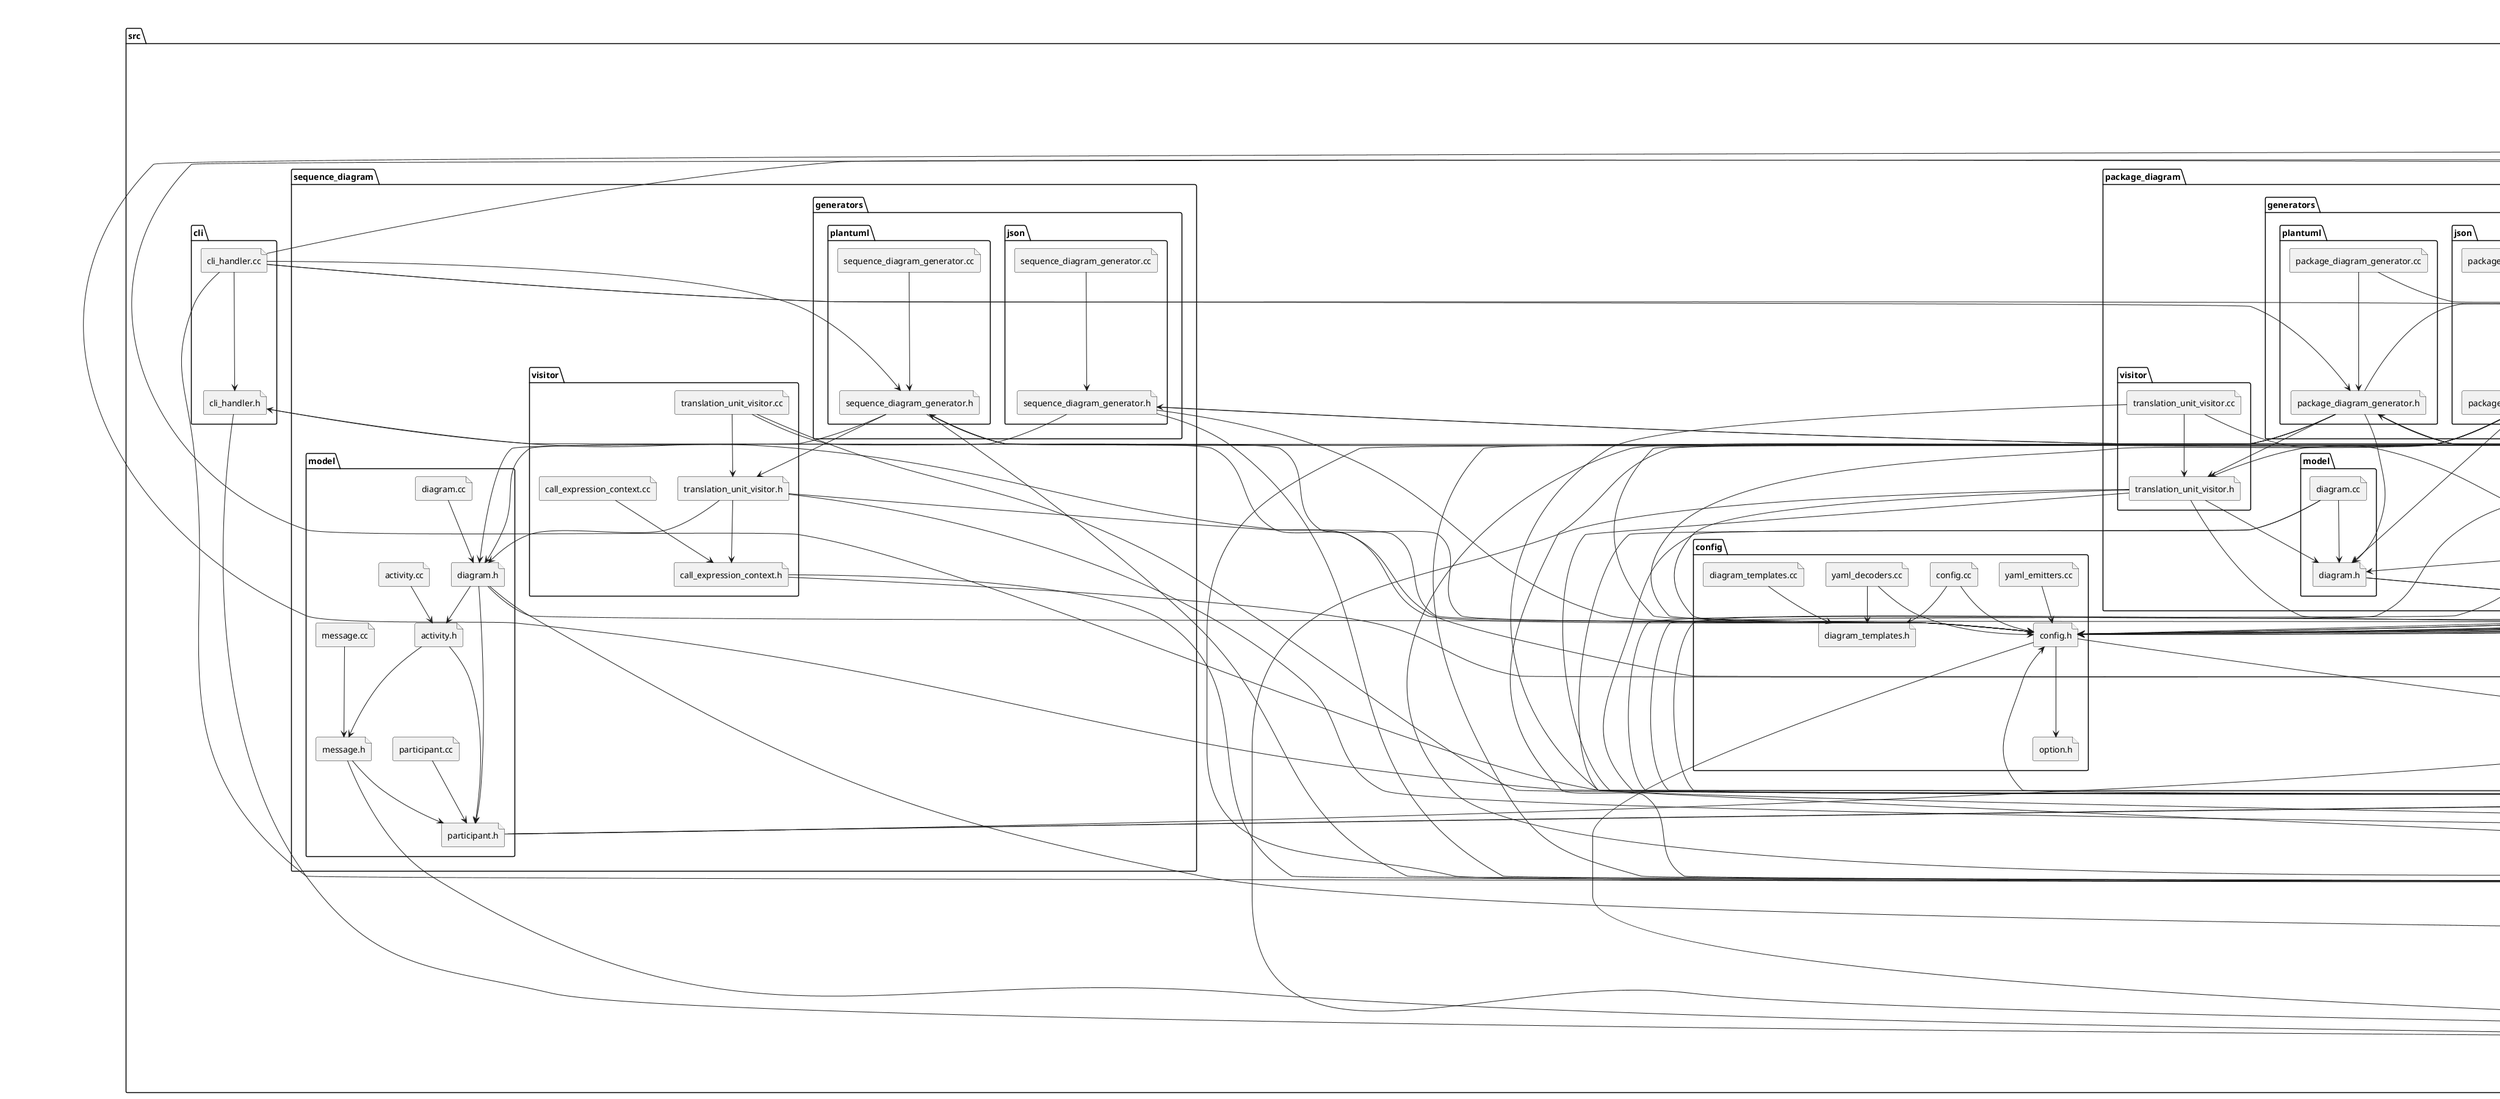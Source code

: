 @startuml
title clang-uml include graph diagram
folder "src" as C_0001387619747296316447 {
folder "sequence_diagram" as C_0001383788854387564598 {
folder "model" as C_0001409278897791992062 {
file "diagram.cc" as C_0001326324618677871422 [[https://github.com/bkryza/clang-uml/blob/b74bdab7857376d2095452368a8c88870b8ee2c5/src/sequence_diagram/model/diagram.cc#L0{diagram.cc}]]
file "diagram.h" as C_0001748617010967596357 [[https://github.com/bkryza/clang-uml/blob/b74bdab7857376d2095452368a8c88870b8ee2c5/src/sequence_diagram/model/diagram.h#L0{diagram.h}]]
file "activity.h" as C_0001085652813511552490 [[https://github.com/bkryza/clang-uml/blob/b74bdab7857376d2095452368a8c88870b8ee2c5/src/sequence_diagram/model/activity.h#L0{activity.h}]]
file "message.h" as C_0002273497508185298797 [[https://github.com/bkryza/clang-uml/blob/b74bdab7857376d2095452368a8c88870b8ee2c5/src/sequence_diagram/model/message.h#L0{message.h}]]
file "participant.h" as C_0001962753048778425911 [[https://github.com/bkryza/clang-uml/blob/b74bdab7857376d2095452368a8c88870b8ee2c5/src/sequence_diagram/model/participant.h#L0{participant.h}]]
file "message.cc" as C_0000820153699225242146 [[https://github.com/bkryza/clang-uml/blob/b74bdab7857376d2095452368a8c88870b8ee2c5/src/sequence_diagram/model/message.cc#L0{message.cc}]]
file "participant.cc" as C_0000794633565547193003 [[https://github.com/bkryza/clang-uml/blob/b74bdab7857376d2095452368a8c88870b8ee2c5/src/sequence_diagram/model/participant.cc#L0{participant.cc}]]
file "activity.cc" as C_0000773014444395571826 [[https://github.com/bkryza/clang-uml/blob/b74bdab7857376d2095452368a8c88870b8ee2c5/src/sequence_diagram/model/activity.cc#L0{activity.cc}]]
}
folder "generators" as C_0001298012425754384677 {
folder "plantuml" as C_0001049344979802056586 {
file "sequence_diagram_generator.cc" as C_0000708614125936445529 [[https://github.com/bkryza/clang-uml/blob/b74bdab7857376d2095452368a8c88870b8ee2c5/src/sequence_diagram/generators/plantuml/sequence_diagram_generator.cc#L0{sequence_diagram_generator.cc}]]
file "sequence_diagram_generator.h" as C_0002218990049673968745 [[https://github.com/bkryza/clang-uml/blob/b74bdab7857376d2095452368a8c88870b8ee2c5/src/sequence_diagram/generators/plantuml/sequence_diagram_generator.h#L0{sequence_diagram_generator.h}]]
}
folder "json" as C_0001158497010822721664 {
file "sequence_diagram_generator.h" as C_0000155388260926491967 [[https://github.com/bkryza/clang-uml/blob/b74bdab7857376d2095452368a8c88870b8ee2c5/src/sequence_diagram/generators/json/sequence_diagram_generator.h#L0{sequence_diagram_generator.h}]]
file "sequence_diagram_generator.cc" as C_0002011754107756901169 [[https://github.com/bkryza/clang-uml/blob/b74bdab7857376d2095452368a8c88870b8ee2c5/src/sequence_diagram/generators/json/sequence_diagram_generator.cc#L0{sequence_diagram_generator.cc}]]
}
}
folder "visitor" as C_0002121798822441797947 {
file "translation_unit_visitor.h" as C_0000398473715398761954 [[https://github.com/bkryza/clang-uml/blob/b74bdab7857376d2095452368a8c88870b8ee2c5/src/sequence_diagram/visitor/translation_unit_visitor.h#L0{translation_unit_visitor.h}]]
file "call_expression_context.h" as C_0001052510637331892298 [[https://github.com/bkryza/clang-uml/blob/b74bdab7857376d2095452368a8c88870b8ee2c5/src/sequence_diagram/visitor/call_expression_context.h#L0{call_expression_context.h}]]
file "translation_unit_visitor.cc" as C_0000810153973490715714 [[https://github.com/bkryza/clang-uml/blob/b74bdab7857376d2095452368a8c88870b8ee2c5/src/sequence_diagram/visitor/translation_unit_visitor.cc#L0{translation_unit_visitor.cc}]]
file "call_expression_context.cc" as C_0001497940106018227415 [[https://github.com/bkryza/clang-uml/blob/b74bdab7857376d2095452368a8c88870b8ee2c5/src/sequence_diagram/visitor/call_expression_context.cc#L0{call_expression_context.cc}]]
}
}
folder "common" as C_0000013117996256688204 {
folder "model" as C_0001886670810857822224 {
file "enums.h" as C_0001173554342931432442 [[https://github.com/bkryza/clang-uml/blob/b74bdab7857376d2095452368a8c88870b8ee2c5/src/common/model/enums.h#L0{enums.h}]]
file "element.h" as C_0001950482363707889771 [[https://github.com/bkryza/clang-uml/blob/b74bdab7857376d2095452368a8c88870b8ee2c5/src/common/model/element.h#L0{element.h}]]
file "diagram_element.h" as C_0000160790283619195758 [[https://github.com/bkryza/clang-uml/blob/b74bdab7857376d2095452368a8c88870b8ee2c5/src/common/model/diagram_element.h#L0{diagram_element.h}]]
file "decorated_element.h" as C_0000091103538070137837 [[https://github.com/bkryza/clang-uml/blob/b74bdab7857376d2095452368a8c88870b8ee2c5/src/common/model/decorated_element.h#L0{decorated_element.h}]]
file "relationship.h" as C_0000001380661770452430 [[https://github.com/bkryza/clang-uml/blob/b74bdab7857376d2095452368a8c88870b8ee2c5/src/common/model/relationship.h#L0{relationship.h}]]
file "stylable_element.h" as C_0001084419599357613350 [[https://github.com/bkryza/clang-uml/blob/b74bdab7857376d2095452368a8c88870b8ee2c5/src/common/model/stylable_element.h#L0{stylable_element.h}]]
file "source_location.h" as C_0000996348329834985739 [[https://github.com/bkryza/clang-uml/blob/b74bdab7857376d2095452368a8c88870b8ee2c5/src/common/model/source_location.h#L0{source_location.h}]]
file "namespace.h" as C_0000031981611129979020 [[https://github.com/bkryza/clang-uml/blob/b74bdab7857376d2095452368a8c88870b8ee2c5/src/common/model/namespace.h#L0{namespace.h}]]
file "path.h" as C_0000421078814092892305 [[https://github.com/bkryza/clang-uml/blob/b74bdab7857376d2095452368a8c88870b8ee2c5/src/common/model/path.h#L0{path.h}]]
file "template_parameter.h" as C_0001938476450842061831 [[https://github.com/bkryza/clang-uml/blob/b74bdab7857376d2095452368a8c88870b8ee2c5/src/common/model/template_parameter.h#L0{template_parameter.h}]]
file "template_trait.h" as C_0000879593267266762645 [[https://github.com/bkryza/clang-uml/blob/b74bdab7857376d2095452368a8c88870b8ee2c5/src/common/model/template_trait.h#L0{template_trait.h}]]
file "diagram.h" as C_0001326133486042398391 [[https://github.com/bkryza/clang-uml/blob/b74bdab7857376d2095452368a8c88870b8ee2c5/src/common/model/diagram.h#L0{diagram.h}]]
file "source_file.h" as C_0000363690717923519015 [[https://github.com/bkryza/clang-uml/blob/b74bdab7857376d2095452368a8c88870b8ee2c5/src/common/model/source_file.h#L0{source_file.h}]]
file "nested_trait.h" as C_0000982121795660982507 [[https://github.com/bkryza/clang-uml/blob/b74bdab7857376d2095452368a8c88870b8ee2c5/src/common/model/nested_trait.h#L0{nested_trait.h}]]
file "diagram_filter.cc" as C_0002050155683519172610 [[https://github.com/bkryza/clang-uml/blob/b74bdab7857376d2095452368a8c88870b8ee2c5/src/common/model/diagram_filter.cc#L0{diagram_filter.cc}]]
file "diagram_filter.h" as C_0001366345883293809622 [[https://github.com/bkryza/clang-uml/blob/b74bdab7857376d2095452368a8c88870b8ee2c5/src/common/model/diagram_filter.h#L0{diagram_filter.h}]]
file "package.h" as C_0000095433710591389917 [[https://github.com/bkryza/clang-uml/blob/b74bdab7857376d2095452368a8c88870b8ee2c5/src/common/model/package.h#L0{package.h}]]
file "tvl.h" as C_0001543665066766849651 [[https://github.com/bkryza/clang-uml/blob/b74bdab7857376d2095452368a8c88870b8ee2c5/src/common/model/tvl.h#L0{tvl.h}]]
file "element.cc" as C_0001649881974203772077 [[https://github.com/bkryza/clang-uml/blob/b74bdab7857376d2095452368a8c88870b8ee2c5/src/common/model/element.cc#L0{element.cc}]]
file "source_file.cc" as C_0000289432535428424800 [[https://github.com/bkryza/clang-uml/blob/b74bdab7857376d2095452368a8c88870b8ee2c5/src/common/model/source_file.cc#L0{source_file.cc}]]
file "relationship.cc" as C_0000912437863395987213 [[https://github.com/bkryza/clang-uml/blob/b74bdab7857376d2095452368a8c88870b8ee2c5/src/common/model/relationship.cc#L0{relationship.cc}]]
file "template_parameter.cc" as C_0001325940547881175311 [[https://github.com/bkryza/clang-uml/blob/b74bdab7857376d2095452368a8c88870b8ee2c5/src/common/model/template_parameter.cc#L0{template_parameter.cc}]]
file "decorated_element.cc" as C_0000476417861702526921 [[https://github.com/bkryza/clang-uml/blob/b74bdab7857376d2095452368a8c88870b8ee2c5/src/common/model/decorated_element.cc#L0{decorated_element.cc}]]
file "diagram_element.cc" as C_0001189717237017478573 [[https://github.com/bkryza/clang-uml/blob/b74bdab7857376d2095452368a8c88870b8ee2c5/src/common/model/diagram_element.cc#L0{diagram_element.cc}]]
file "enums.cc" as C_0000835508394128610680 [[https://github.com/bkryza/clang-uml/blob/b74bdab7857376d2095452368a8c88870b8ee2c5/src/common/model/enums.cc#L0{enums.cc}]]
file "source_location.cc" as C_0002052579925743409959 [[https://github.com/bkryza/clang-uml/blob/b74bdab7857376d2095452368a8c88870b8ee2c5/src/common/model/source_location.cc#L0{source_location.cc}]]
file "package.cc" as C_0000329758455184273044 [[https://github.com/bkryza/clang-uml/blob/b74bdab7857376d2095452368a8c88870b8ee2c5/src/common/model/package.cc#L0{package.cc}]]
file "namespace.cc" as C_0000057488639700615798 [[https://github.com/bkryza/clang-uml/blob/b74bdab7857376d2095452368a8c88870b8ee2c5/src/common/model/namespace.cc#L0{namespace.cc}]]
file "template_trait.cc" as C_0001458939464356788120 [[https://github.com/bkryza/clang-uml/blob/b74bdab7857376d2095452368a8c88870b8ee2c5/src/common/model/template_trait.cc#L0{template_trait.cc}]]
file "stylable_element.cc" as C_0000519286974397035062 [[https://github.com/bkryza/clang-uml/blob/b74bdab7857376d2095452368a8c88870b8ee2c5/src/common/model/stylable_element.cc#L0{stylable_element.cc}]]
file "diagram.cc" as C_0002253330729402047524 [[https://github.com/bkryza/clang-uml/blob/b74bdab7857376d2095452368a8c88870b8ee2c5/src/common/model/diagram.cc#L0{diagram.cc}]]
}
file "types.h" as C_0001487034747547699479 [[https://github.com/bkryza/clang-uml/blob/b74bdab7857376d2095452368a8c88870b8ee2c5/src/common/types.h#L0{types.h}]]
file "clang_utils.h" as C_0000787048741638979387 [[https://github.com/bkryza/clang-uml/blob/b74bdab7857376d2095452368a8c88870b8ee2c5/src/common/clang_utils.h#L0{clang_utils.h}]]
folder "generators" as C_0001711512355025123413 {
folder "plantuml" as C_0001654487437432973938 {
file "generator.h" as C_0002290503327382003466 [[https://github.com/bkryza/clang-uml/blob/b74bdab7857376d2095452368a8c88870b8ee2c5/src/common/generators/plantuml/generator.h#L0{generator.h}]]
file "generator.cc" as C_0000940470765439929802 [[https://github.com/bkryza/clang-uml/blob/b74bdab7857376d2095452368a8c88870b8ee2c5/src/common/generators/plantuml/generator.cc#L0{generator.cc}]]
}
file "nested_element_stack.h" as C_0000384477308887996397 [[https://github.com/bkryza/clang-uml/blob/b74bdab7857376d2095452368a8c88870b8ee2c5/src/common/generators/nested_element_stack.h#L0{nested_element_stack.h}]]
file "generators.cc" as C_0001435312691899251052 [[https://github.com/bkryza/clang-uml/blob/b74bdab7857376d2095452368a8c88870b8ee2c5/src/common/generators/generators.cc#L0{generators.cc}]]
file "generators.h" as C_0000969455022599406049 [[https://github.com/bkryza/clang-uml/blob/b74bdab7857376d2095452368a8c88870b8ee2c5/src/common/generators/generators.h#L0{generators.h}]]
folder "json" as C_0000421210214619814850 {
file "generator.h" as C_0000941018208192126680 [[https://github.com/bkryza/clang-uml/blob/b74bdab7857376d2095452368a8c88870b8ee2c5/src/common/generators/json/generator.h#L0{generator.h}]]
file "generator.cc" as C_0000414523710628371655 [[https://github.com/bkryza/clang-uml/blob/b74bdab7857376d2095452368a8c88870b8ee2c5/src/common/generators/json/generator.cc#L0{generator.cc}]]
}
}
folder "visitor" as C_0000357414570959814413 {
file "translation_unit_visitor.h" as C_0001774210434886672083 [[https://github.com/bkryza/clang-uml/blob/b74bdab7857376d2095452368a8c88870b8ee2c5/src/common/visitor/translation_unit_visitor.h#L0{translation_unit_visitor.h}]]
folder "comment" as C_0002194243132602560440 {
file "comment_visitor.h" as C_0000365936469129854601 [[https://github.com/bkryza/clang-uml/blob/b74bdab7857376d2095452368a8c88870b8ee2c5/src/common/visitor/comment/comment_visitor.h#L0{comment_visitor.h}]]
file "clang_visitor.h" as C_0000299515395592807955 [[https://github.com/bkryza/clang-uml/blob/b74bdab7857376d2095452368a8c88870b8ee2c5/src/common/visitor/comment/clang_visitor.h#L0{clang_visitor.h}]]
file "plain_visitor.h" as C_0000475338382084223536 [[https://github.com/bkryza/clang-uml/blob/b74bdab7857376d2095452368a8c88870b8ee2c5/src/common/visitor/comment/plain_visitor.h#L0{plain_visitor.h}]]
file "clang_visitor.cc" as C_0001951110681153243707 [[https://github.com/bkryza/clang-uml/blob/b74bdab7857376d2095452368a8c88870b8ee2c5/src/common/visitor/comment/clang_visitor.cc#L0{clang_visitor.cc}]]
file "plain_visitor.cc" as C_0002266576413882055453 [[https://github.com/bkryza/clang-uml/blob/b74bdab7857376d2095452368a8c88870b8ee2c5/src/common/visitor/comment/plain_visitor.cc#L0{plain_visitor.cc}]]
file "comment_visitor.cc" as C_0000823096050090219100 [[https://github.com/bkryza/clang-uml/blob/b74bdab7857376d2095452368a8c88870b8ee2c5/src/common/visitor/comment/comment_visitor.cc#L0{comment_visitor.cc}]]
}
file "translation_unit_visitor.cc" as C_0000415116075013280363 [[https://github.com/bkryza/clang-uml/blob/b74bdab7857376d2095452368a8c88870b8ee2c5/src/common/visitor/translation_unit_visitor.cc#L0{translation_unit_visitor.cc}]]
}
file "clang_utils.cc" as C_0000509305288550009691 [[https://github.com/bkryza/clang-uml/blob/b74bdab7857376d2095452368a8c88870b8ee2c5/src/common/clang_utils.cc#L0{clang_utils.cc}]]
}
folder "decorators" as C_0001519454609565426198 {
file "decorators.h" as C_0000080293097801809824 [[https://github.com/bkryza/clang-uml/blob/b74bdab7857376d2095452368a8c88870b8ee2c5/src/decorators/decorators.h#L0{decorators.h}]]
file "decorators.cc" as C_0000457046287883924052 [[https://github.com/bkryza/clang-uml/blob/b74bdab7857376d2095452368a8c88870b8ee2c5/src/decorators/decorators.cc#L0{decorators.cc}]]
}
folder "util" as C_0001768141551611735972 {
file "util.h" as C_0001977262033638856214 [[https://github.com/bkryza/clang-uml/blob/b74bdab7857376d2095452368a8c88870b8ee2c5/src/util/util.h#L0{util.h}]]
file "error.h" as C_0001085427611067546775 [[https://github.com/bkryza/clang-uml/blob/b74bdab7857376d2095452368a8c88870b8ee2c5/src/util/error.h#L0{error.h}]]
file "thread_pool_executor.h" as C_0001766490965680152169 [[https://github.com/bkryza/clang-uml/blob/b74bdab7857376d2095452368a8c88870b8ee2c5/src/util/thread_pool_executor.h#L0{thread_pool_executor.h}]]
file "thread_pool_executor.cc" as C_0000768506176126392975 [[https://github.com/bkryza/clang-uml/blob/b74bdab7857376d2095452368a8c88870b8ee2c5/src/util/thread_pool_executor.cc#L0{thread_pool_executor.cc}]]
file "util.cc" as C_0000817253243560375258 [[https://github.com/bkryza/clang-uml/blob/b74bdab7857376d2095452368a8c88870b8ee2c5/src/util/util.cc#L0{util.cc}]]
}
folder "class_diagram" as C_0000096980164506861403 {
folder "model" as C_0001888420740816648525 {
file "diagram.h" as C_0000235288518944558554 [[https://github.com/bkryza/clang-uml/blob/b74bdab7857376d2095452368a8c88870b8ee2c5/src/class_diagram/model/diagram.h#L0{diagram.h}]]
file "class.h" as C_0000612476246126510831 [[https://github.com/bkryza/clang-uml/blob/b74bdab7857376d2095452368a8c88870b8ee2c5/src/class_diagram/model/class.h#L0{class.h}]]
file "class_member.h" as C_0002036238528186413641 [[https://github.com/bkryza/clang-uml/blob/b74bdab7857376d2095452368a8c88870b8ee2c5/src/class_diagram/model/class_member.h#L0{class_member.h}]]
file "class_element.h" as C_0000586299741862872695 [[https://github.com/bkryza/clang-uml/blob/b74bdab7857376d2095452368a8c88870b8ee2c5/src/class_diagram/model/class_element.h#L0{class_element.h}]]
file "class_method.h" as C_0000140301785284925217 [[https://github.com/bkryza/clang-uml/blob/b74bdab7857376d2095452368a8c88870b8ee2c5/src/class_diagram/model/class_method.h#L0{class_method.h}]]
file "method_parameter.h" as C_0001300096626171124337 [[https://github.com/bkryza/clang-uml/blob/b74bdab7857376d2095452368a8c88870b8ee2c5/src/class_diagram/model/method_parameter.h#L0{method_parameter.h}]]
file "class_parent.h" as C_0000545073394723083184 [[https://github.com/bkryza/clang-uml/blob/b74bdab7857376d2095452368a8c88870b8ee2c5/src/class_diagram/model/class_parent.h#L0{class_parent.h}]]
file "concept.h" as C_0001616841349791035991 [[https://github.com/bkryza/clang-uml/blob/b74bdab7857376d2095452368a8c88870b8ee2c5/src/class_diagram/model/concept.h#L0{concept.h}]]
file "enum.h" as C_0001088426035973322289 [[https://github.com/bkryza/clang-uml/blob/b74bdab7857376d2095452368a8c88870b8ee2c5/src/class_diagram/model/enum.h#L0{enum.h}]]
file "class_member.cc" as C_0000206497999188065638 [[https://github.com/bkryza/clang-uml/blob/b74bdab7857376d2095452368a8c88870b8ee2c5/src/class_diagram/model/class_member.cc#L0{class_member.cc}]]
file "enum.cc" as C_0000839057363061147677 [[https://github.com/bkryza/clang-uml/blob/b74bdab7857376d2095452368a8c88870b8ee2c5/src/class_diagram/model/enum.cc#L0{enum.cc}]]
file "concept.cc" as C_0000893967866803384464 [[https://github.com/bkryza/clang-uml/blob/b74bdab7857376d2095452368a8c88870b8ee2c5/src/class_diagram/model/concept.cc#L0{concept.cc}]]
file "class.cc" as C_0001850837796872710405 [[https://github.com/bkryza/clang-uml/blob/b74bdab7857376d2095452368a8c88870b8ee2c5/src/class_diagram/model/class.cc#L0{class.cc}]]
file "class_parent.cc" as C_0001135169367475057896 [[https://github.com/bkryza/clang-uml/blob/b74bdab7857376d2095452368a8c88870b8ee2c5/src/class_diagram/model/class_parent.cc#L0{class_parent.cc}]]
file "class_element.cc" as C_0000195233063966939266 [[https://github.com/bkryza/clang-uml/blob/b74bdab7857376d2095452368a8c88870b8ee2c5/src/class_diagram/model/class_element.cc#L0{class_element.cc}]]
file "method_parameter.cc" as C_0000391248875634594818 [[https://github.com/bkryza/clang-uml/blob/b74bdab7857376d2095452368a8c88870b8ee2c5/src/class_diagram/model/method_parameter.cc#L0{method_parameter.cc}]]
file "diagram.cc" as C_0000841168690760464609 [[https://github.com/bkryza/clang-uml/blob/b74bdab7857376d2095452368a8c88870b8ee2c5/src/class_diagram/model/diagram.cc#L0{diagram.cc}]]
file "class_method.cc" as C_0002032838499728180417 [[https://github.com/bkryza/clang-uml/blob/b74bdab7857376d2095452368a8c88870b8ee2c5/src/class_diagram/model/class_method.cc#L0{class_method.cc}]]
}
folder "generators" as C_0001795599909595248429 {
folder "json" as C_0000884313996744508892 {
file "class_diagram_generator.h" as C_0000504627734275624180 [[https://github.com/bkryza/clang-uml/blob/b74bdab7857376d2095452368a8c88870b8ee2c5/src/class_diagram/generators/json/class_diagram_generator.h#L0{class_diagram_generator.h}]]
file "class_diagram_generator.cc" as C_0000168879002995610753 [[https://github.com/bkryza/clang-uml/blob/b74bdab7857376d2095452368a8c88870b8ee2c5/src/class_diagram/generators/json/class_diagram_generator.cc#L0{class_diagram_generator.cc}]]
}
folder "plantuml" as C_0000869488251931246844 {
file "class_diagram_generator.h" as C_0001122791125371498348 [[https://github.com/bkryza/clang-uml/blob/b74bdab7857376d2095452368a8c88870b8ee2c5/src/class_diagram/generators/plantuml/class_diagram_generator.h#L0{class_diagram_generator.h}]]
file "class_diagram_generator.cc" as C_0000219110787648379142 [[https://github.com/bkryza/clang-uml/blob/b74bdab7857376d2095452368a8c88870b8ee2c5/src/class_diagram/generators/plantuml/class_diagram_generator.cc#L0{class_diagram_generator.cc}]]
}
}
folder "visitor" as C_0000384439293152728471 {
file "translation_unit_visitor.h" as C_0000411756156366395096 [[https://github.com/bkryza/clang-uml/blob/b74bdab7857376d2095452368a8c88870b8ee2c5/src/class_diagram/visitor/translation_unit_visitor.h#L0{translation_unit_visitor.h}]]
file "translation_unit_visitor.cc" as C_0000148836973452892875 [[https://github.com/bkryza/clang-uml/blob/b74bdab7857376d2095452368a8c88870b8ee2c5/src/class_diagram/visitor/translation_unit_visitor.cc#L0{translation_unit_visitor.cc}]]
}
}
folder "config" as C_0000801280654497083899 {
file "config.h" as C_0001517501747809573739 [[https://github.com/bkryza/clang-uml/blob/b74bdab7857376d2095452368a8c88870b8ee2c5/src/config/config.h#L0{config.h}]]
file "option.h" as C_0000318140781021252562 [[https://github.com/bkryza/clang-uml/blob/b74bdab7857376d2095452368a8c88870b8ee2c5/src/config/option.h#L0{option.h}]]
file "config.cc" as C_0001884930640857833435 [[https://github.com/bkryza/clang-uml/blob/b74bdab7857376d2095452368a8c88870b8ee2c5/src/config/config.cc#L0{config.cc}]]
file "diagram_templates.h" as C_0001184346145051269879 [[https://github.com/bkryza/clang-uml/blob/b74bdab7857376d2095452368a8c88870b8ee2c5/src/config/diagram_templates.h#L0{diagram_templates.h}]]
file "yaml_emitters.cc" as C_0001330962329378590766 [[https://github.com/bkryza/clang-uml/blob/b74bdab7857376d2095452368a8c88870b8ee2c5/src/config/yaml_emitters.cc#L0{yaml_emitters.cc}]]
file "yaml_decoders.cc" as C_0000106372156110337374 [[https://github.com/bkryza/clang-uml/blob/b74bdab7857376d2095452368a8c88870b8ee2c5/src/config/yaml_decoders.cc#L0{yaml_decoders.cc}]]
file "diagram_templates.cc" as C_0001078679885272294116 [[https://github.com/bkryza/clang-uml/blob/b74bdab7857376d2095452368a8c88870b8ee2c5/src/config/diagram_templates.cc#L0{diagram_templates.cc}]]
}
folder "include_diagram" as C_0000527172984832902237 {
folder "model" as C_0000313087538616222299 {
file "diagram.h" as C_0000665679750025925689 [[https://github.com/bkryza/clang-uml/blob/b74bdab7857376d2095452368a8c88870b8ee2c5/src/include_diagram/model/diagram.h#L0{diagram.h}]]
file "diagram.cc" as C_0000949889272628007228 [[https://github.com/bkryza/clang-uml/blob/b74bdab7857376d2095452368a8c88870b8ee2c5/src/include_diagram/model/diagram.cc#L0{diagram.cc}]]
}
folder "generators" as C_0001558196607093063807 {
folder "plantuml" as C_0000495251499734640464 {
file "include_diagram_generator.cc" as C_0001989522366779340693 [[https://github.com/bkryza/clang-uml/blob/b74bdab7857376d2095452368a8c88870b8ee2c5/src/include_diagram/generators/plantuml/include_diagram_generator.cc#L0{include_diagram_generator.cc}]]
file "include_diagram_generator.h" as C_0002129089584279440529 [[https://github.com/bkryza/clang-uml/blob/b74bdab7857376d2095452368a8c88870b8ee2c5/src/include_diagram/generators/plantuml/include_diagram_generator.h#L0{include_diagram_generator.h}]]
}
folder "json" as C_0000790087968180088328 {
file "include_diagram_generator.h" as C_0000213685968964066939 [[https://github.com/bkryza/clang-uml/blob/b74bdab7857376d2095452368a8c88870b8ee2c5/src/include_diagram/generators/json/include_diagram_generator.h#L0{include_diagram_generator.h}]]
file "include_diagram_generator.cc" as C_0001797419211768636103 [[https://github.com/bkryza/clang-uml/blob/b74bdab7857376d2095452368a8c88870b8ee2c5/src/include_diagram/generators/json/include_diagram_generator.cc#L0{include_diagram_generator.cc}]]
}
}
folder "visitor" as C_0001243454999988438578 {
file "translation_unit_visitor.h" as C_0000325746116509273217 [[https://github.com/bkryza/clang-uml/blob/b74bdab7857376d2095452368a8c88870b8ee2c5/src/include_diagram/visitor/translation_unit_visitor.h#L0{translation_unit_visitor.h}]]
file "translation_unit_visitor.cc" as C_0001602022547894938567 [[https://github.com/bkryza/clang-uml/blob/b74bdab7857376d2095452368a8c88870b8ee2c5/src/include_diagram/visitor/translation_unit_visitor.cc#L0{translation_unit_visitor.cc}]]
}
}
folder "package_diagram" as C_0000996101689123632698 {
folder "model" as C_0000669472898802492018 {
file "diagram.h" as C_0000126410828683282392 [[https://github.com/bkryza/clang-uml/blob/b74bdab7857376d2095452368a8c88870b8ee2c5/src/package_diagram/model/diagram.h#L0{diagram.h}]]
file "diagram.cc" as C_0001228926356931989559 [[https://github.com/bkryza/clang-uml/blob/b74bdab7857376d2095452368a8c88870b8ee2c5/src/package_diagram/model/diagram.cc#L0{diagram.cc}]]
}
folder "generators" as C_0000843072678269498947 {
folder "plantuml" as C_0000573390900108592938 {
file "package_diagram_generator.cc" as C_0000985468474221822181 [[https://github.com/bkryza/clang-uml/blob/b74bdab7857376d2095452368a8c88870b8ee2c5/src/package_diagram/generators/plantuml/package_diagram_generator.cc#L0{package_diagram_generator.cc}]]
file "package_diagram_generator.h" as C_0001670383044445365871 [[https://github.com/bkryza/clang-uml/blob/b74bdab7857376d2095452368a8c88870b8ee2c5/src/package_diagram/generators/plantuml/package_diagram_generator.h#L0{package_diagram_generator.h}]]
}
folder "json" as C_0002182578837784851970 {
file "package_diagram_generator.h" as C_0002121104174571186274 [[https://github.com/bkryza/clang-uml/blob/b74bdab7857376d2095452368a8c88870b8ee2c5/src/package_diagram/generators/json/package_diagram_generator.h#L0{package_diagram_generator.h}]]
file "package_diagram_generator.cc" as C_0001474805618154569180 [[https://github.com/bkryza/clang-uml/blob/b74bdab7857376d2095452368a8c88870b8ee2c5/src/package_diagram/generators/json/package_diagram_generator.cc#L0{package_diagram_generator.cc}]]
}
}
folder "visitor" as C_0000491503699099681610 {
file "translation_unit_visitor.h" as C_0002250217523533848867 [[https://github.com/bkryza/clang-uml/blob/b74bdab7857376d2095452368a8c88870b8ee2c5/src/package_diagram/visitor/translation_unit_visitor.h#L0{translation_unit_visitor.h}]]
file "translation_unit_visitor.cc" as C_0000271564240591541983 [[https://github.com/bkryza/clang-uml/blob/b74bdab7857376d2095452368a8c88870b8ee2c5/src/package_diagram/visitor/translation_unit_visitor.cc#L0{translation_unit_visitor.cc}]]
}
}
folder "cli" as C_0001001666726973712004 {
file "cli_handler.h" as C_0001587575351531605570 [[https://github.com/bkryza/clang-uml/blob/b74bdab7857376d2095452368a8c88870b8ee2c5/src/cli/cli_handler.h#L0{cli_handler.h}]]
file "cli_handler.cc" as C_0001494592738043163208 [[https://github.com/bkryza/clang-uml/blob/b74bdab7857376d2095452368a8c88870b8ee2c5/src/cli/cli_handler.cc#L0{cli_handler.cc}]]
}
}
C_0001326324618677871422 --> C_0001748617010967596357
C_0001748617010967596357 --> C_0001085652813511552490
C_0001748617010967596357 --> C_0001326133486042398391
C_0001748617010967596357 --> C_0001487034747547699479
C_0001748617010967596357 --> C_0001962753048778425911
C_0001085652813511552490 --> C_0002273497508185298797
C_0001085652813511552490 --> C_0001962753048778425911
C_0002273497508185298797 --> C_0001173554342931432442
C_0002273497508185298797 --> C_0001962753048778425911
C_0001962753048778425911 --> C_0001950482363707889771
C_0001962753048778425911 --> C_0001938476450842061831
C_0001962753048778425911 --> C_0000879593267266762645
C_0000820153699225242146 --> C_0002273497508185298797
C_0000794633565547193003 --> C_0001962753048778425911
C_0000773014444395571826 --> C_0001085652813511552490
C_0000708614125936445529 --> C_0002218990049673968745
C_0002218990049673968745 --> C_0002290503327382003466
C_0002218990049673968745 --> C_0001517501747809573739
C_0002218990049673968745 --> C_0001748617010967596357
C_0002218990049673968745 --> C_0000398473715398761954
C_0002218990049673968745 --> C_0001977262033638856214
C_0000155388260926491967 --> C_0000941018208192126680
C_0000155388260926491967 --> C_0001517501747809573739
C_0000155388260926491967 --> C_0001748617010967596357
C_0000155388260926491967 --> C_0001977262033638856214
C_0002011754107756901169 --> C_0000155388260926491967
C_0000398473715398761954 --> C_0001052510637331892298
C_0000398473715398761954 --> C_0001774210434886672083
C_0000398473715398761954 --> C_0001517501747809573739
C_0000398473715398761954 --> C_0001748617010967596357
C_0001052510637331892298 --> C_0000787048741638979387
C_0001052510637331892298 --> C_0001977262033638856214
C_0000810153973490715714 --> C_0000398473715398761954
C_0000810153973490715714 --> C_0000787048741638979387
C_0000810153973490715714 --> C_0000031981611129979020
C_0001497940106018227415 --> C_0001052510637331892298
C_0001950482363707889771 --> C_0000160790283619195758
C_0001950482363707889771 --> C_0000031981611129979020
C_0001950482363707889771 --> C_0000001380661770452430
C_0001950482363707889771 --> C_0000996348329834985739
C_0001950482363707889771 --> C_0001977262033638856214
C_0000160790283619195758 --> C_0000091103538070137837
C_0000160790283619195758 --> C_0000001380661770452430
C_0000160790283619195758 --> C_0000996348329834985739
C_0000160790283619195758 --> C_0001977262033638856214
C_0000091103538070137837 --> C_0001173554342931432442
C_0000091103538070137837 --> C_0000080293097801809824
C_0000001380661770452430 --> C_0000091103538070137837
C_0000001380661770452430 --> C_0001084419599357613350
C_0000001380661770452430 --> C_0001487034747547699479
C_0000031981611129979020 --> C_0000421078814092892305
C_0000421078814092892305 --> C_0001977262033638856214
C_0001938476450842061831 --> C_0001173554342931432442
C_0001938476450842061831 --> C_0000031981611129979020
C_0000879593267266762645 --> C_0001950482363707889771
C_0000879593267266762645 --> C_0001938476450842061831
C_0001326133486042398391 --> C_0000160790283619195758
C_0001326133486042398391 --> C_0001173554342931432442
C_0001326133486042398391 --> C_0000031981611129979020
C_0001326133486042398391 --> C_0000363690717923519015
C_0000363690717923519015 --> C_0000787048741638979387
C_0000363690717923519015 --> C_0000160790283619195758
C_0000363690717923519015 --> C_0000982121795660982507
C_0000363690717923519015 --> C_0000421078814092892305
C_0000363690717923519015 --> C_0000996348329834985739
C_0000363690717923519015 --> C_0001084419599357613350
C_0000363690717923519015 --> C_0001487034747547699479
C_0000363690717923519015 --> C_0001977262033638856214
C_0000982121795660982507 --> C_0001977262033638856214
C_0002050155683519172610 --> C_0001366345883293809622
C_0002050155683519172610 --> C_0000612476246126510831
C_0002050155683519172610 --> C_0000095433710591389917
C_0002050155683519172610 --> C_0000665679750025925689
C_0002050155683519172610 --> C_0000126410828683282392
C_0001366345883293809622 --> C_0000235288518944558554
C_0001366345883293809622 --> C_0000787048741638979387
C_0001366345883293809622 --> C_0001326133486042398391
C_0001366345883293809622 --> C_0001950482363707889771
C_0001366345883293809622 --> C_0001173554342931432442
C_0001366345883293809622 --> C_0000031981611129979020
C_0001366345883293809622 --> C_0001517501747809573739
C_0001366345883293809622 --> C_0000665679750025925689
C_0001366345883293809622 --> C_0000363690717923519015
C_0001366345883293809622 --> C_0001543665066766849651
C_0000095433710591389917 --> C_0001950482363707889771
C_0000095433710591389917 --> C_0000982121795660982507
C_0000095433710591389917 --> C_0001084419599357613350
C_0000095433710591389917 --> C_0001487034747547699479
C_0000095433710591389917 --> C_0001977262033638856214
C_0001649881974203772077 --> C_0001950482363707889771
C_0001649881974203772077 --> C_0001977262033638856214
C_0000289432535428424800 --> C_0000363690717923519015
C_0000912437863395987213 --> C_0000001380661770452430
C_0001325940547881175311 --> C_0001938476450842061831
C_0001325940547881175311 --> C_0001173554342931432442
C_0001325940547881175311 --> C_0000031981611129979020
C_0000476417861702526921 --> C_0000091103538070137837
C_0001189717237017478573 --> C_0000160790283619195758
C_0001189717237017478573 --> C_0001977262033638856214
C_0000835508394128610680 --> C_0001173554342931432442
C_0002052579925743409959 --> C_0000996348329834985739
C_0000329758455184273044 --> C_0000095433710591389917
C_0000057488639700615798 --> C_0000031981611129979020
C_0001458939464356788120 --> C_0000879593267266762645
C_0000519286974397035062 --> C_0001084419599357613350
C_0002253330729402047524 --> C_0001326133486042398391
C_0002253330729402047524 --> C_0001366345883293809622
C_0002253330729402047524 --> C_0000031981611129979020
C_0000787048741638979387 --> C_0001173554342931432442
C_0000787048741638979387 --> C_0000031981611129979020
C_0000787048741638979387 --> C_0001938476450842061831
C_0000787048741638979387 --> C_0001487034747547699479
C_0000787048741638979387 --> C_0001977262033638856214
C_0002290503327382003466 --> C_0001366345883293809622
C_0002290503327382003466 --> C_0001517501747809573739
C_0002290503327382003466 --> C_0001085427611067546775
C_0002290503327382003466 --> C_0001977262033638856214
C_0000940470765439929802 --> C_0002290503327382003466
C_0001435312691899251052 --> C_0000969455022599406049
C_0000969455022599406049 --> C_0000504627734275624180
C_0000969455022599406049 --> C_0001122791125371498348
C_0000969455022599406049 --> C_0001587575351531605570
C_0000969455022599406049 --> C_0000969455022599406049
C_0000969455022599406049 --> C_0001366345883293809622
C_0000969455022599406049 --> C_0001517501747809573739
C_0000969455022599406049 --> C_0000213685968964066939
C_0000969455022599406049 --> C_0002129089584279440529
C_0000969455022599406049 --> C_0002121104174571186274
C_0000969455022599406049 --> C_0001670383044445365871
C_0000969455022599406049 --> C_0000155388260926491967
C_0000969455022599406049 --> C_0002218990049673968745
C_0000969455022599406049 --> C_0001977262033638856214
C_0000969455022599406049 --> C_0001766490965680152169
C_0000941018208192126680 --> C_0001366345883293809622
C_0000941018208192126680 --> C_0001517501747809573739
C_0000941018208192126680 --> C_0001085427611067546775
C_0000941018208192126680 --> C_0001977262033638856214
C_0000414523710628371655 --> C_0000941018208192126680
C_0001774210434886672083 --> C_0000365936469129854601
C_0001774210434886672083 --> C_0001517501747809573739
C_0000365936469129854601 --> C_0000091103538070137837
C_0000299515395592807955 --> C_0000365936469129854601
C_0000475338382084223536 --> C_0000365936469129854601
C_0001951110681153243707 --> C_0000299515395592807955
C_0002266576413882055453 --> C_0000475338382084223536
C_0000823096050090219100 --> C_0000365936469129854601
C_0000415116075013280363 --> C_0001774210434886672083
C_0000415116075013280363 --> C_0000299515395592807955
C_0000415116075013280363 --> C_0000475338382084223536
C_0000509305288550009691 --> C_0000787048741638979387
C_0000457046287883924052 --> C_0000080293097801809824
C_0000457046287883924052 --> C_0001977262033638856214
C_0000768506176126392975 --> C_0001766490965680152169
C_0000817253243560375258 --> C_0001977262033638856214
C_0000235288518944558554 --> C_0000612476246126510831
C_0000235288518944558554 --> C_0001326133486042398391
C_0000235288518944558554 --> C_0000982121795660982507
C_0000235288518944558554 --> C_0000095433710591389917
C_0000235288518944558554 --> C_0001487034747547699479
C_0000235288518944558554 --> C_0001616841349791035991
C_0000235288518944558554 --> C_0001088426035973322289
C_0000612476246126510831 --> C_0002036238528186413641
C_0000612476246126510831 --> C_0000140301785284925217
C_0000612476246126510831 --> C_0000545073394723083184
C_0000612476246126510831 --> C_0001950482363707889771
C_0000612476246126510831 --> C_0001173554342931432442
C_0000612476246126510831 --> C_0001084419599357613350
C_0000612476246126510831 --> C_0001938476450842061831
C_0000612476246126510831 --> C_0000879593267266762645
C_0000612476246126510831 --> C_0001487034747547699479
C_0002036238528186413641 --> C_0000586299741862872695
C_0000586299741862872695 --> C_0000091103538070137837
C_0000586299741862872695 --> C_0000996348329834985739
C_0000140301785284925217 --> C_0000586299741862872695
C_0000140301785284925217 --> C_0001938476450842061831
C_0000140301785284925217 --> C_0000879593267266762645
C_0000140301785284925217 --> C_0001300096626171124337
C_0001300096626171124337 --> C_0000091103538070137837
C_0001300096626171124337 --> C_0000031981611129979020
C_0000545073394723083184 --> C_0001173554342931432442
C_0000545073394723083184 --> C_0001487034747547699479
C_0001616841349791035991 --> C_0001300096626171124337
C_0001616841349791035991 --> C_0001950482363707889771
C_0001616841349791035991 --> C_0001084419599357613350
C_0001616841349791035991 --> C_0001938476450842061831
C_0001616841349791035991 --> C_0000879593267266762645
C_0001616841349791035991 --> C_0001487034747547699479
C_0001088426035973322289 --> C_0000612476246126510831
C_0000206497999188065638 --> C_0002036238528186413641
C_0000839057363061147677 --> C_0001088426035973322289
C_0000839057363061147677 --> C_0001977262033638856214
C_0000893967866803384464 --> C_0001616841349791035991
C_0000893967866803384464 --> C_0001300096626171124337
C_0001850837796872710405 --> C_0000612476246126510831
C_0001850837796872710405 --> C_0001977262033638856214
C_0001135169367475057896 --> C_0000545073394723083184
C_0000195233063966939266 --> C_0000586299741862872695
C_0000391248875634594818 --> C_0001300096626171124337
C_0000391248875634594818 --> C_0001977262033638856214
C_0000841168690760464609 --> C_0000235288518944558554
C_0000841168690760464609 --> C_0001085427611067546775
C_0000841168690760464609 --> C_0001977262033638856214
C_0002032838499728180417 --> C_0000140301785284925217
C_0000504627734275624180 --> C_0000612476246126510831
C_0000504627734275624180 --> C_0001616841349791035991
C_0000504627734275624180 --> C_0000235288518944558554
C_0000504627734275624180 --> C_0001088426035973322289
C_0000504627734275624180 --> C_0000411756156366395096
C_0000504627734275624180 --> C_0000941018208192126680
C_0000504627734275624180 --> C_0000384477308887996397
C_0000504627734275624180 --> C_0000001380661770452430
C_0000504627734275624180 --> C_0001517501747809573739
C_0000504627734275624180 --> C_0001977262033638856214
C_0000168879002995610753 --> C_0000504627734275624180
C_0000168879002995610753 --> C_0001085427611067546775
C_0001122791125371498348 --> C_0000612476246126510831
C_0001122791125371498348 --> C_0001616841349791035991
C_0001122791125371498348 --> C_0000235288518944558554
C_0001122791125371498348 --> C_0001088426035973322289
C_0001122791125371498348 --> C_0000411756156366395096
C_0001122791125371498348 --> C_0000384477308887996397
C_0001122791125371498348 --> C_0002290503327382003466
C_0001122791125371498348 --> C_0000001380661770452430
C_0001122791125371498348 --> C_0001517501747809573739
C_0001122791125371498348 --> C_0001977262033638856214
C_0000219110787648379142 --> C_0001122791125371498348
C_0000219110787648379142 --> C_0001085427611067546775
C_0000411756156366395096 --> C_0000612476246126510831
C_0000411756156366395096 --> C_0001616841349791035991
C_0000411756156366395096 --> C_0000235288518944558554
C_0000411756156366395096 --> C_0001173554342931432442
C_0000411756156366395096 --> C_0000879593267266762645
C_0000411756156366395096 --> C_0001774210434886672083
C_0000411756156366395096 --> C_0001517501747809573739
C_0000148836973452892875 --> C_0000411756156366395096
C_0000148836973452892875 --> C_0000787048741638979387
C_0001517501747809573739 --> C_0000235288518944558554
C_0001517501747809573739 --> C_0001173554342931432442
C_0001517501747809573739 --> C_0000318140781021252562
C_0001517501747809573739 --> C_0001977262033638856214
C_0001884930640857833435 --> C_0001517501747809573739
C_0001884930640857833435 --> C_0001184346145051269879
C_0001330962329378590766 --> C_0001517501747809573739
C_0000106372156110337374 --> C_0001517501747809573739
C_0000106372156110337374 --> C_0001184346145051269879
C_0001078679885272294116 --> C_0001184346145051269879
C_0000665679750025925689 --> C_0001326133486042398391
C_0000665679750025925689 --> C_0000095433710591389917
C_0000665679750025925689 --> C_0000363690717923519015
C_0000665679750025925689 --> C_0001487034747547699479
C_0000949889272628007228 --> C_0000665679750025925689
C_0000949889272628007228 --> C_0001085427611067546775
C_0000949889272628007228 --> C_0001977262033638856214
C_0001989522366779340693 --> C_0002129089584279440529
C_0001989522366779340693 --> C_0001085427611067546775
C_0002129089584279440529 --> C_0002290503327382003466
C_0002129089584279440529 --> C_0000095433710591389917
C_0002129089584279440529 --> C_0000001380661770452430
C_0002129089584279440529 --> C_0000363690717923519015
C_0002129089584279440529 --> C_0001517501747809573739
C_0002129089584279440529 --> C_0000665679750025925689
C_0002129089584279440529 --> C_0000325746116509273217
C_0002129089584279440529 --> C_0001977262033638856214
C_0000213685968964066939 --> C_0000941018208192126680
C_0000213685968964066939 --> C_0000095433710591389917
C_0000213685968964066939 --> C_0000001380661770452430
C_0000213685968964066939 --> C_0000363690717923519015
C_0000213685968964066939 --> C_0001517501747809573739
C_0000213685968964066939 --> C_0000665679750025925689
C_0000213685968964066939 --> C_0000325746116509273217
C_0000213685968964066939 --> C_0001977262033638856214
C_0001797419211768636103 --> C_0000213685968964066939
C_0001797419211768636103 --> C_0001085427611067546775
C_0000325746116509273217 --> C_0001173554342931432442
C_0000325746116509273217 --> C_0000095433710591389917
C_0000325746116509273217 --> C_0001774210434886672083
C_0000325746116509273217 --> C_0001517501747809573739
C_0000325746116509273217 --> C_0000665679750025925689
C_0001602022547894938567 --> C_0000325746116509273217
C_0001602022547894938567 --> C_0000787048741638979387
C_0000126410828683282392 --> C_0001326133486042398391
C_0000126410828683282392 --> C_0000095433710591389917
C_0001228926356931989559 --> C_0000126410828683282392
C_0001228926356931989559 --> C_0001085427611067546775
C_0001228926356931989559 --> C_0001977262033638856214
C_0000985468474221822181 --> C_0001670383044445365871
C_0000985468474221822181 --> C_0001085427611067546775
C_0001670383044445365871 --> C_0000384477308887996397
C_0001670383044445365871 --> C_0002290503327382003466
C_0001670383044445365871 --> C_0000095433710591389917
C_0001670383044445365871 --> C_0000001380661770452430
C_0001670383044445365871 --> C_0001517501747809573739
C_0001670383044445365871 --> C_0000126410828683282392
C_0001670383044445365871 --> C_0002250217523533848867
C_0001670383044445365871 --> C_0001977262033638856214
C_0002121104174571186274 --> C_0000941018208192126680
C_0002121104174571186274 --> C_0000384477308887996397
C_0002121104174571186274 --> C_0000095433710591389917
C_0002121104174571186274 --> C_0000001380661770452430
C_0002121104174571186274 --> C_0001517501747809573739
C_0002121104174571186274 --> C_0000126410828683282392
C_0002121104174571186274 --> C_0002250217523533848867
C_0002121104174571186274 --> C_0001977262033638856214
C_0001474805618154569180 --> C_0002121104174571186274
C_0001474805618154569180 --> C_0001085427611067546775
C_0002250217523533848867 --> C_0001774210434886672083
C_0002250217523533848867 --> C_0001517501747809573739
C_0002250217523533848867 --> C_0000126410828683282392
C_0002250217523533848867 --> C_0001173554342931432442
C_0002250217523533848867 --> C_0000095433710591389917
C_0000271564240591541983 --> C_0002250217523533848867
C_0000271564240591541983 --> C_0000787048741638979387
C_0000271564240591541983 --> C_0000031981611129979020
C_0001587575351531605570 --> C_0001173554342931432442
C_0001587575351531605570 --> C_0001517501747809573739
C_0001494592738043163208 --> C_0001587575351531605570
C_0001494592738043163208 --> C_0001122791125371498348
C_0001494592738043163208 --> C_0002129089584279440529
C_0001494592738043163208 --> C_0001670383044445365871
C_0001494592738043163208 --> C_0002218990049673968745
C_0001494592738043163208 --> C_0001977262033638856214

'Generated with clang-uml, version 0.3.4-2-gc91fe43
'LLVM version Ubuntu clang version 15.0.6
@enduml
